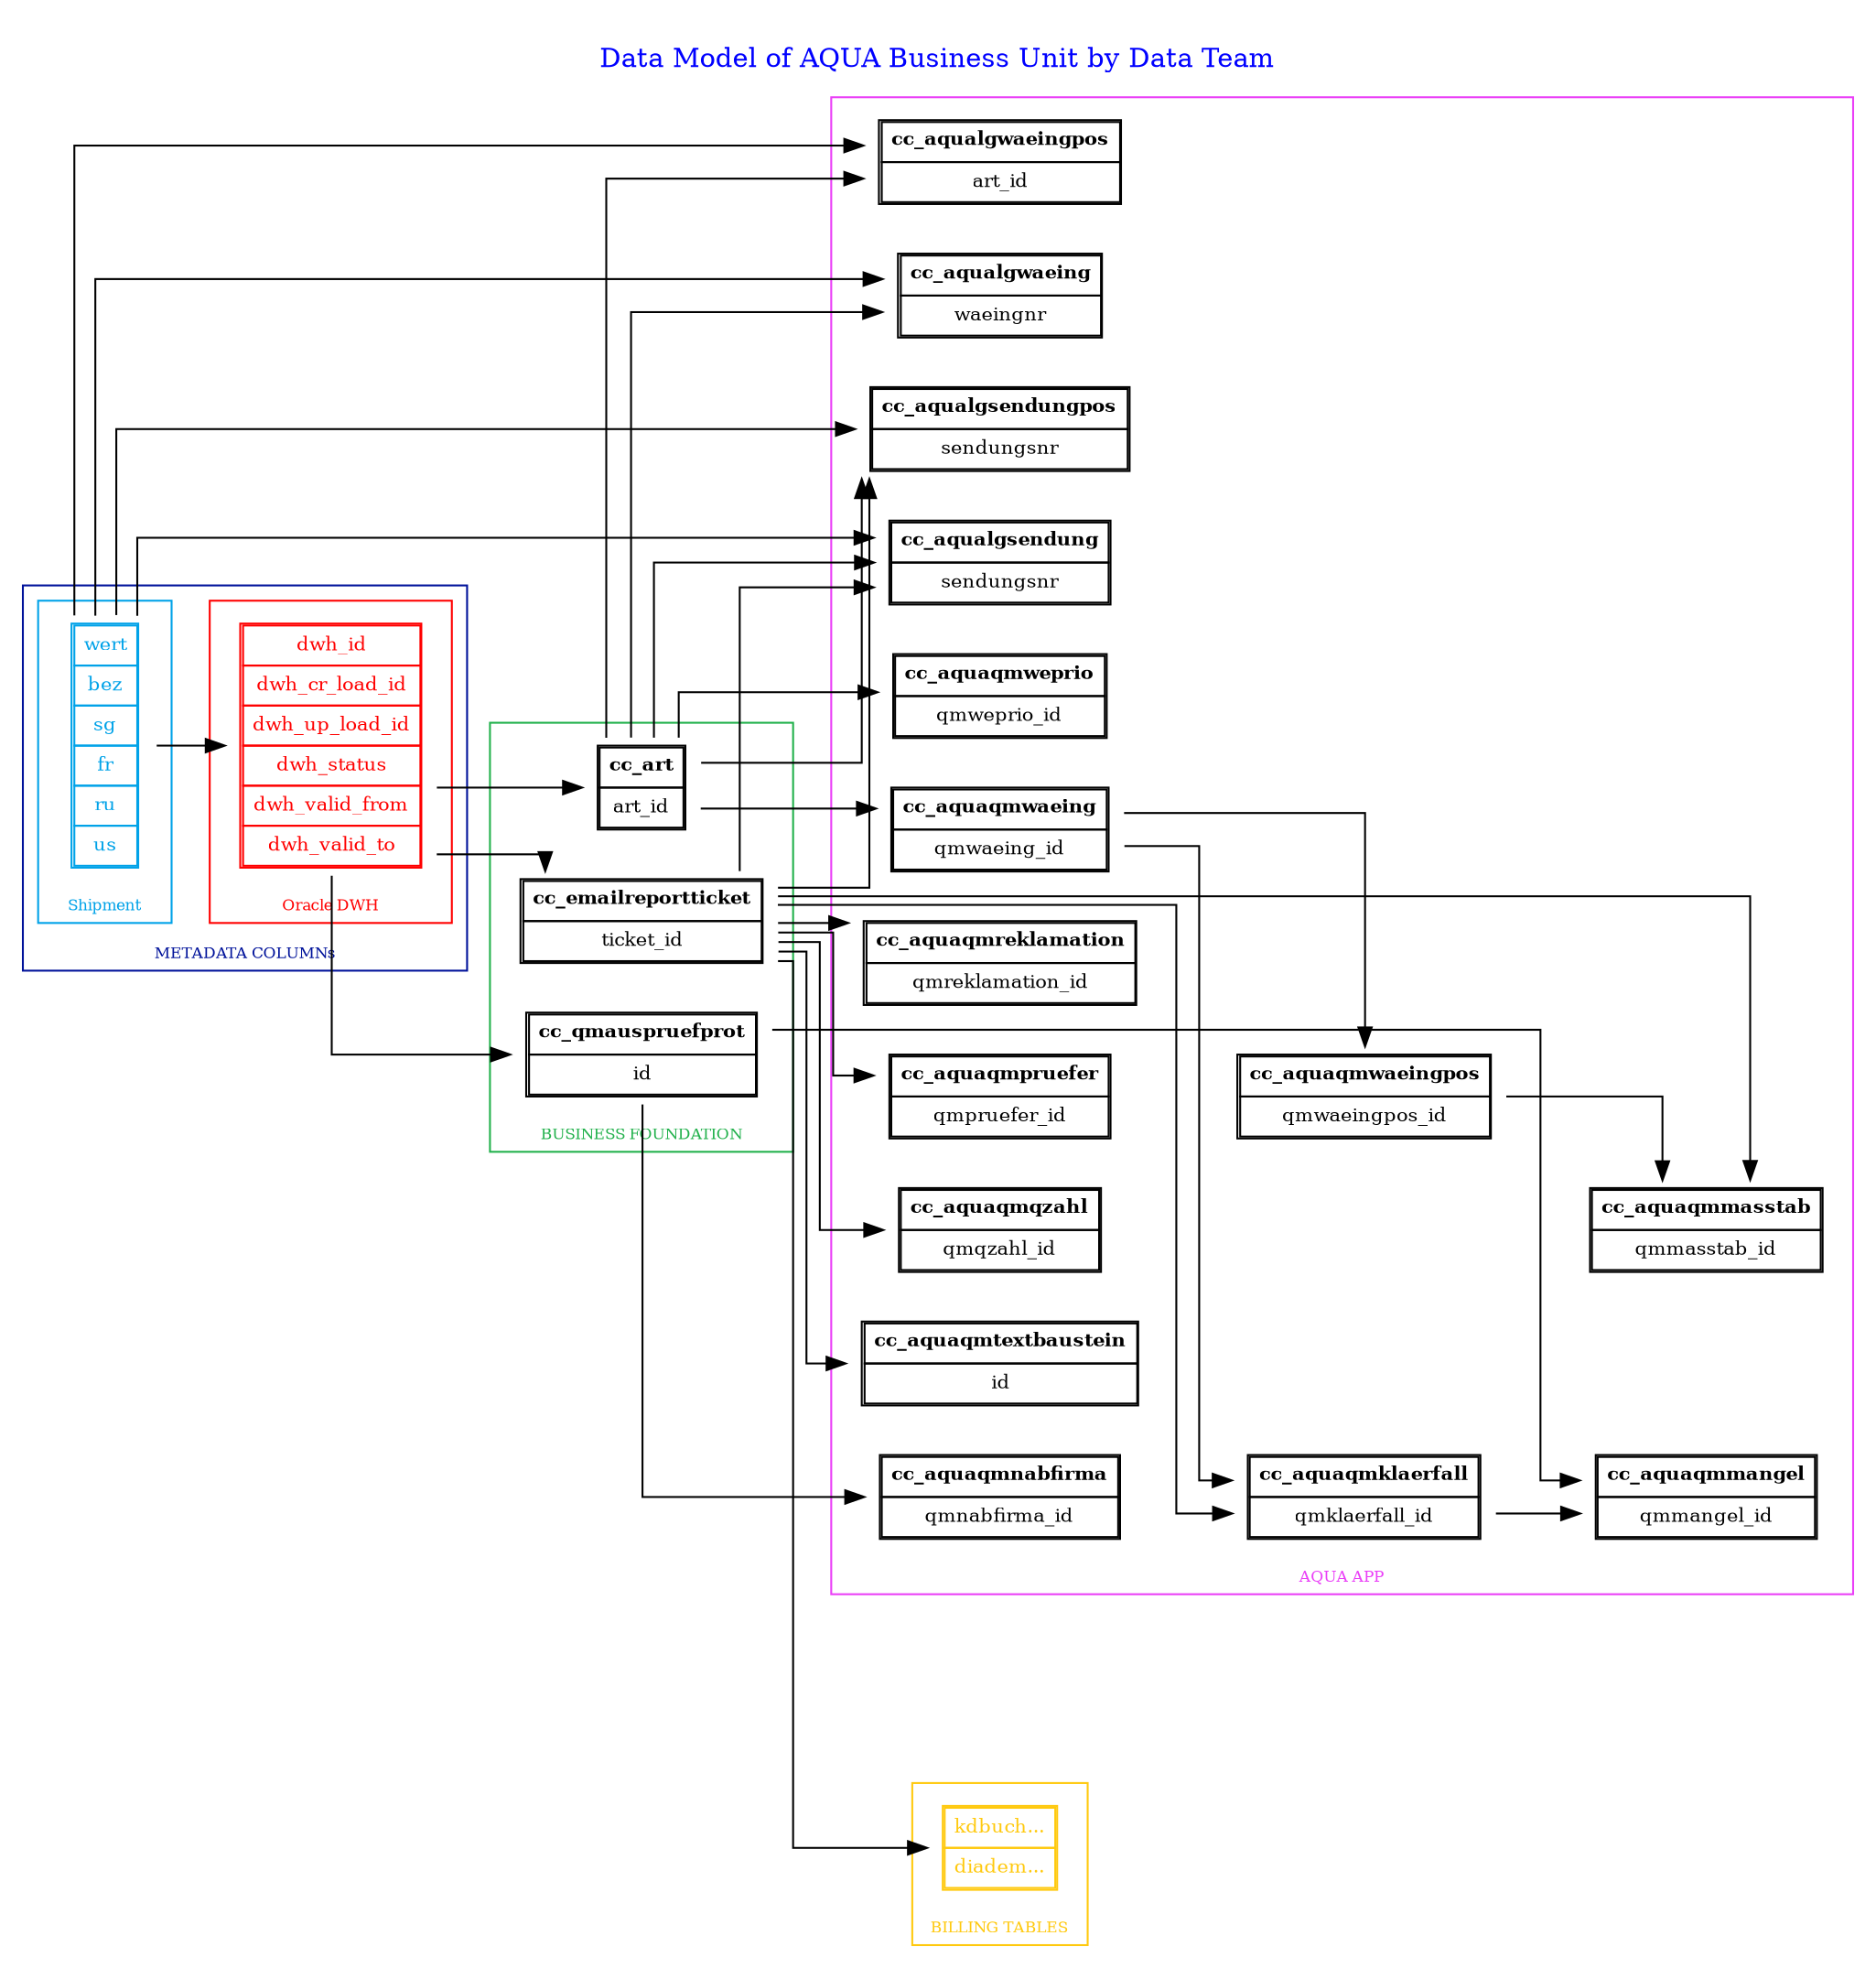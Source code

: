 digraph AQUABUSINESSUNIT3 {
	rankdir=LR splines=ortho
	labelloc=t
	label="\nData Model of AQUA Business Unit by Data Team"
	fontsize=14
	fontcolor=blue
	subgraph cluster1 {
		color="#00129A"
		labelloc=b
		label="METADATA COLUMNs"
		fontsize=8
		fontcolor="#00129A"
		subgraph cluster2 {
			ref_12c [label=<<TABLE BORDER="1" CELLBORDER="1" CELLSPACING="0" CELLPADDING="4">
                        <TR><TD><FONT POINT-SIZE="10">wert</FONT></TD></TR>
                        <TR><TD><FONT POINT-SIZE="10">bez</FONT></TD></TR>
                        <TR><TD><FONT POINT-SIZE="10">sg</FONT></TD></TR>
                        <TR><TD><FONT POINT-SIZE="10">fr</FONT></TD></TR>
                        <TR><TD><FONT POINT-SIZE="10">ru</FONT></TD></TR>
                        <TR><TD><FONT POINT-SIZE="10">us</FONT></TD></TR>                   
                      </TABLE>> color="#00A2E8" fontcolor="#00A2E8" shape=plaintext]
			color="#00A2E8"
			labelloc=b
			label=Shipment
			fontsize=8
			fontcolor="#00A2E8"
		}
		subgraph cluster3 {
			ref_6c [label=<<TABLE BORDER="1" CELLBORDER="1" CELLSPACING="0" CELLPADDING="4">
                        <TR><TD><FONT POINT-SIZE="10">dwh_id</FONT></TD></TR>
                        <TR><TD><FONT POINT-SIZE="10">dwh_cr_load_id</FONT></TD></TR>
                        <TR><TD><FONT POINT-SIZE="10">dwh_up_load_id</FONT></TD></TR>
                        <TR><TD><FONT POINT-SIZE="10">dwh_status</FONT></TD></TR>
                        <TR><TD><FONT POINT-SIZE="10">dwh_valid_from</FONT></TD></TR>
                        <TR><TD><FONT POINT-SIZE="10">dwh_valid_to</FONT></TD></TR>                  
                      </TABLE>> color="#FF0000" fontcolor="#FF0000" shape=plaintext]
			color="#FF0000"
			labelloc=b
			label="Oracle DWH"
			fontsize=8
			fontcolor="#FF0000"
		}
	}
	subgraph cluster4 {
		cc_kdbuch_stf_zahlplan [label=<<TABLE BORDER="1" CELLBORDER="1" CELLSPACING="0" CELLPADDING="4">
                      <TR><TD COLSPAN="2"><FONT POINT-SIZE="10">kdbuch...</FONT></TD></TR>
                      <TR><TD COLSPAN="2"><FONT POINT-SIZE="10">diadem...</FONT></TD></TR>      
                      </TABLE>> color="#FFC90E" fontcolor="#FFC90E" shape=plaintext]
		color="#FFC90E"
		labelloc=b
		label="BILLING TABLES"
		fontsize=8
		fontcolor="#FFC90E"
	}
	subgraph cluster5 {
		color="#22B14C"
		labelloc=b
		label="BUSINESS FOUNDATION"
		fontsize=8
		fontcolor="#22B14C"
		cc_art [label=<<TABLE BORDER="1" CELLBORDER="1" CELLSPACING="0" CELLPADDING="4">
                    <TR><TD COLSPAN="2"><FONT POINT-SIZE="10"><B>cc_art</B></FONT></TD></TR>
                    <TR><TD COLSPAN="2"><FONT POINT-SIZE="10">art_id</FONT></TD></TR>
                </TABLE>> shape=plaintext]
		cc_qmauspruefprot [label=<<TABLE BORDER="1" CELLBORDER="1" CELLSPACING="0" CELLPADDING="4">
                    <TR><TD COLSPAN="2"><FONT POINT-SIZE="10"><B>cc_qmauspruefprot</B></FONT></TD></TR>
                    <TR><TD COLSPAN="2"><FONT POINT-SIZE="10">id</FONT></TD></TR>
                </TABLE>> shape=plaintext]
		cc_emailreportticket [label=<<TABLE BORDER="1" CELLBORDER="1" CELLSPACING="0" CELLPADDING="4">
                    <TR><TD COLSPAN="2"><FONT POINT-SIZE="10"><B>cc_emailreportticket</B></FONT></TD></TR>
                    <TR><TD COLSPAN="2"><FONT POINT-SIZE="10">ticket_id</FONT></TD></TR>
                </TABLE>> shape=plaintext]
	}
	subgraph cluster6 {
		color="#EA3FF7"
		labelloc=b
		label="AQUA APP"
		fontsize=8
		fontcolor="#EA3FF7"
		cc_aqualgwaeingpos [label=<<TABLE BORDER="1" CELLBORDER="1" CELLSPACING="0" CELLPADDING="4">
                    <TR><TD COLSPAN="2"><FONT POINT-SIZE="10"><B>cc_aqualgwaeingpos</B></FONT></TD></TR>
                    <TR><TD COLSPAN="2"><FONT POINT-SIZE="10">art_id</FONT></TD></TR>
                </TABLE>> shape=plaintext]
		cc_aqualgwaeing [label=<<TABLE BORDER="1" CELLBORDER="1" CELLSPACING="0" CELLPADDING="4">
                    <TR><TD COLSPAN="2"><FONT POINT-SIZE="10"><B>cc_aqualgwaeing</B></FONT></TD></TR>
                    <TR><TD COLSPAN="2"><FONT POINT-SIZE="10">waeingnr</FONT></TD></TR>
                </TABLE>> shape=plaintext]
		cc_aquaqmwaeing [label=<<TABLE BORDER="1" CELLBORDER="1" CELLSPACING="0" CELLPADDING="4">
                    <TR><TD COLSPAN="2"><FONT POINT-SIZE="10"><B>cc_aquaqmwaeing</B></FONT></TD></TR>
                    <TR><TD COLSPAN="2"><FONT POINT-SIZE="10">qmwaeing_id</FONT></TD></TR>
                </TABLE>> shape=plaintext]
		cc_aquaqmwaeingpos [label=<<TABLE BORDER="1" CELLBORDER="1" CELLSPACING="0" CELLPADDING="4">
                    <TR><TD COLSPAN="2"><FONT POINT-SIZE="10"><B>cc_aquaqmwaeingpos</B></FONT></TD></TR>
                    <TR><TD COLSPAN="2"><FONT POINT-SIZE="10">qmwaeingpos_id</FONT></TD></TR>
                </TABLE>> shape=plaintext]
		cc_aquaqmklaerfall [label=<<TABLE BORDER="1" CELLBORDER="1" CELLSPACING="0" CELLPADDING="4">
                    <TR><TD COLSPAN="2"><FONT POINT-SIZE="10"><B>cc_aquaqmklaerfall</B></FONT></TD></TR>
                    <TR><TD COLSPAN="2"><FONT POINT-SIZE="10">qmklaerfall_id</FONT></TD></TR>
                </TABLE>> shape=plaintext]
		cc_aquaqmreklamation [label=<<TABLE BORDER="1" CELLBORDER="1" CELLSPACING="0" CELLPADDING="4">
                    <TR><TD COLSPAN="2"><FONT POINT-SIZE="10"><B>cc_aquaqmreklamation</B></FONT></TD></TR>
                    <TR><TD COLSPAN="2"><FONT POINT-SIZE="10">qmreklamation_id</FONT></TD></TR>
                </TABLE>> shape=plaintext]
		cc_aqualgsendung [label=<<TABLE BORDER="1" CELLBORDER="1" CELLSPACING="0" CELLPADDING="4">
                    <TR><TD COLSPAN="2"><FONT POINT-SIZE="10"><B>cc_aqualgsendung</B></FONT></TD></TR>
                    <TR><TD COLSPAN="2"><FONT POINT-SIZE="10">sendungsnr</FONT></TD></TR>
                </TABLE>> shape=plaintext]
		cc_aqualgsendungpos [label=<<TABLE BORDER="1" CELLBORDER="1" CELLSPACING="0" CELLPADDING="4">
                    <TR><TD COLSPAN="2"><FONT POINT-SIZE="10"><B>cc_aqualgsendungpos</B></FONT></TD></TR>
                    <TR><TD COLSPAN="2"><FONT POINT-SIZE="10">sendungsnr</FONT></TD></TR>
                </TABLE>> shape=plaintext]
		cc_aquaqmmangel [label=<<TABLE BORDER="1" CELLBORDER="1" CELLSPACING="0" CELLPADDING="4">
                    <TR><TD COLSPAN="2"><FONT POINT-SIZE="10"><B>cc_aquaqmmangel</B></FONT></TD></TR>
                    <TR><TD COLSPAN="2"><FONT POINT-SIZE="10">qmmangel_id</FONT></TD></TR>
                </TABLE>> shape=plaintext]
		cc_aquaqmmasstab [label=<<TABLE BORDER="1" CELLBORDER="1" CELLSPACING="0" CELLPADDING="4">
                    <TR><TD COLSPAN="2"><FONT POINT-SIZE="10"><B>cc_aquaqmmasstab</B></FONT></TD></TR>
                    <TR><TD COLSPAN="2"><FONT POINT-SIZE="10">qmmasstab_id</FONT></TD></TR>
                </TABLE>> shape=plaintext]
		cc_aquaqmnabfirma [label=<<TABLE BORDER="1" CELLBORDER="1" CELLSPACING="0" CELLPADDING="4">
                    <TR><TD COLSPAN="2"><FONT POINT-SIZE="10"><B>cc_aquaqmnabfirma</B></FONT></TD></TR>
                    <TR><TD COLSPAN="2"><FONT POINT-SIZE="10">qmnabfirma_id</FONT></TD></TR>
                </TABLE>> shape=plaintext]
		cc_aquaqmpruefer [label=<<TABLE BORDER="1" CELLBORDER="1" CELLSPACING="0" CELLPADDING="4">
                    <TR><TD COLSPAN="2"><FONT POINT-SIZE="10"><B>cc_aquaqmpruefer</B></FONT></TD></TR>
                    <TR><TD COLSPAN="2"><FONT POINT-SIZE="10">qmpruefer_id</FONT></TD></TR>
                </TABLE>> shape=plaintext]
		cc_aquaqmqzahl [label=<<TABLE BORDER="1" CELLBORDER="1" CELLSPACING="0" CELLPADDING="4">
                    <TR><TD COLSPAN="2"><FONT POINT-SIZE="10"><B>cc_aquaqmqzahl</B></FONT></TD></TR>
                    <TR><TD COLSPAN="2"><FONT POINT-SIZE="10">qmqzahl_id</FONT></TD></TR>
                </TABLE>> shape=plaintext]
		cc_aquaqmtextbaustein [label=<<TABLE BORDER="1" CELLBORDER="1" CELLSPACING="0" CELLPADDING="4">
                    <TR><TD COLSPAN="2"><FONT POINT-SIZE="10"><B>cc_aquaqmtextbaustein</B></FONT></TD></TR>
                    <TR><TD COLSPAN="2"><FONT POINT-SIZE="10">id</FONT></TD></TR>
                </TABLE>> shape=plaintext]
		cc_aquaqmweprio [label=<<TABLE BORDER="1" CELLBORDER="1" CELLSPACING="0" CELLPADDING="4">
                    <TR><TD COLSPAN="2"><FONT POINT-SIZE="10"><B>cc_aquaqmweprio</B></FONT></TD></TR>
                    <TR><TD COLSPAN="2"><FONT POINT-SIZE="10">qmweprio_id</FONT></TD></TR>
                </TABLE>> shape=plaintext]
	}
	ref_12c -> ref_6c [headlabel=""]
	ref_6c -> cc_art [headlabel=""]
	cc_art -> cc_aqualgwaeingpos [headlabel=""]
	cc_art -> cc_aqualgwaeing [headlabel=""]
	cc_art -> cc_aquaqmwaeing [headlabel=""]
	cc_art -> cc_aqualgsendungpos [headlabel=""]
	cc_art -> cc_aqualgsendung [headlabel=""]
	ref_12c -> cc_aqualgwaeingpos [headlabel=""]
	ref_12c -> cc_aqualgwaeing [headlabel=""]
	ref_12c -> cc_aqualgsendungpos [headlabel=""]
	ref_12c -> cc_aqualgsendung [headlabel=""]
	cc_art -> cc_aquaqmweprio [headlabel=""]
	cc_aquaqmwaeing -> cc_aquaqmklaerfall [headlabel=""]
	cc_aquaqmwaeing -> cc_aquaqmwaeingpos [headlabel=""]
	ref_6c -> cc_qmauspruefprot [headlabel=""]
	cc_qmauspruefprot -> cc_aquaqmmangel [headlabel=""]
	cc_aquaqmklaerfall -> cc_aquaqmmangel [headlabel=""]
	cc_qmauspruefprot -> cc_aquaqmnabfirma [headlabel=""]
	cc_aquaqmwaeingpos -> cc_aquaqmmasstab [headlabel=""]
	ref_6c -> cc_emailreportticket [headlabel=""]
	cc_emailreportticket -> cc_kdbuch_stf_zahlplan [headlabel=""]
	cc_emailreportticket -> cc_aqualgsendung [headlabel=""]
	cc_emailreportticket -> cc_aqualgsendungpos [headlabel=""]
	cc_emailreportticket -> cc_aquaqmklaerfall [headlabel=""]
	cc_emailreportticket -> cc_aquaqmreklamation [headlabel=""]
	cc_emailreportticket -> cc_aquaqmmasstab [headlabel=""]
	cc_emailreportticket -> cc_aquaqmpruefer [headlabel=""]
	cc_emailreportticket -> cc_aquaqmqzahl [headlabel=""]
	cc_emailreportticket -> cc_aquaqmtextbaustein [headlabel=""]
}
